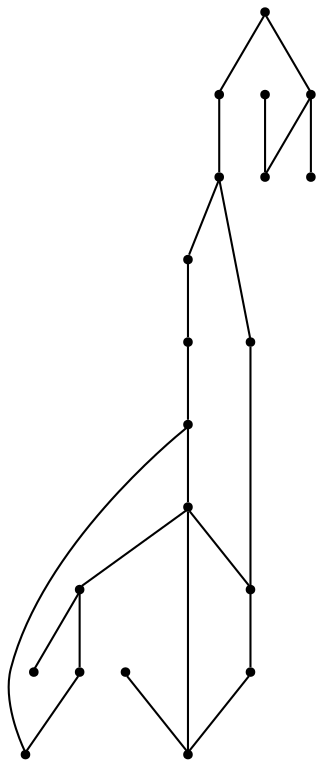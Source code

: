 graph {
  node [shape=point,comment="{\"directed\":false,\"doi\":\"10.1007/978-3-662-45803-7_36\",\"figure\":\"1 (1)\"}"]

  v0 [pos="971.3962018149242,2421.758579736464"]
  v1 [pos="933.5355017328293,2333.4374360379297"]
  v2 [pos="895.6748652748917,2320.818294146267"]
  v3 [pos="857.8142924411114,2396.5246215419065"]
  v4 [pos="794.714652617397,2320.818166923068"]
  v5 [pos="782.0930195252363,2270.3502505339525"]
  v6 [pos="971.3961381907668,2320.818294146267"]
  v7 [pos="982.0038122053118,2437.6879420444957"]
  v8 [pos="946.1571348249898,2295.584081505311"]
  v9 [pos="946.1571348249898,2446.9968635197897"]
  v10 [pos="971.3962018149242,2472.2308217143473"]
  v11 [pos="920.913932264826,2270.3501233107536"]
  v12 [pos="841.9195145726843,2466.1650740295163"]
  v13 [pos="794.714652617397,2434.3775944049275"]
  v14 [pos="819.9536559831739,2383.905606873443"]
  v15 [pos="807.3320865151707,2245.111966750627"]
  v16 [pos="744.2323830672987,2308.203223396974"]
  v17 [pos="794.714652617397,2396.5246215419065"]
  v18 [pos="744.2323830672987,2333.437181591532"]
  v19 [pos="744.2323830672987,2282.9651940600465"]

  v0 -- v1 [id="-1",pos="971.3962018149242,2421.758579736464 969.9979342053107,2418.6389555751894 969.7106189430614,2417.99798919542 968.9444449103964,2416.288745516035 966.4926880058687,2410.819165742004 961.5849750024262,2399.88433178271 950.4185536377954,2388.6034507219697 939.247996702935,2377.3266408035997 921.8187950310436,2365.708109372552 917.9618349866845,2356.4533849800573 914.1007393720959,2347.202731729933 923.8202201496559,2340.3199566607323 933.5355017328293,2333.4374360379297"]
  v18 -- v16 [id="-2",pos="744.2323830672987,2333.437181591532 744.2323830672987,2308.203223396974 744.2323830672987,2308.203223396974 744.2323830672987,2308.203223396974"]
  v13 -- v17 [id="-4",pos="794.714652617397,2434.3775944049275 794.714652617397,2396.5246215419065 794.714652617397,2396.5246215419065 794.714652617397,2396.5246215419065"]
  v17 -- v14 [id="-5",pos="794.714652617397,2396.5246215419065 819.9536559831739,2383.905606873443 819.9536559831739,2383.905606873443 819.9536559831739,2383.905606873443"]
  v17 -- v18 [id="-6",pos="794.714652617397,2396.5246215419065 744.2323830672987,2333.437181591532 744.2323830672987,2333.437181591532 744.2323830672987,2333.437181591532"]
  v4 -- v16 [id="-7",pos="794.714652617397,2320.818166923068 744.2323830672987,2308.203223396974 744.2323830672987,2308.203223396974 744.2323830672987,2308.203223396974"]
  v4 -- v2 [id="-9",pos="794.714652617397,2320.818166923068 804.2757092430879,2322.4313570871614 804.2757092430879,2322.4313570871614 804.2757092430879,2322.4313570871614 813.8409014390086,2324.0488728400233 832.9672138847776,2327.2795787569785 849.7918588132716,2327.2795787569785 866.620639311995,2327.2795787569785 881.1478159176007,2324.0488728400233 888.4113405962462,2322.4313570871614 890.6812119408721,2321.9271556463827 891.5324136951068,2321.738080106091 895.6748652748917,2320.818294146267"]
  v15 -- v5 [id="-10",pos="807.3320865151707,2245.111966750627 782.0930195252363,2270.3502505339525 782.0930195252363,2270.3502505339525 782.0930195252363,2270.3502505339525"]
  v3 -- v0 [id="-11",pos="857.8142924411114,2396.5246215419065 866.0285529034434,2404.795401712863 866.0285529034434,2404.795401712863 866.0285529034434,2404.795401712863 874.2386777955459,2413.0705074725875 890.6629995258229,2429.6207189920365 909.593285942713,2433.82722684579 928.5194367893736,2438.033480253145 949.9598870872636,2429.896029994805 960.6759766659792,2425.8271776424353 971.3962018149242,2421.7583252900663 960.6759766659792,2425.8271776424353 960.6759766659792,2425.8271776424353 971.3962018149242,2421.758579736464 971.3962018149242,2421.758579736464 971.3962018149242,2421.758579736464"]
  v9 -- v7 [id="-13",pos="946.1571348249898,2446.9968635197897 982.0038122053118,2437.6879420444957 982.0038122053118,2437.6879420444957 982.0038122053118,2437.6879420444957"]
  v8 -- v1 [id="-14",pos="946.1571348249898,2295.584081505311 933.5355017328293,2333.4374360379297 933.5355017328293,2333.4374360379297 933.5355017328293,2333.4374360379297"]
  v0 -- v4 [id="-15",pos="971.3962018149242,2421.758579736464 958.857979993085,2412.8702581572657 958.857979993085,2412.8702581572657 958.857979993085,2412.8702581572657 946.3239573656327,2403.986516613233 921.2559121107281,2386.2147079364004 892.4851317689465,2374.591850916584 863.7102158569355,2362.973319485536 831.2409632468213,2357.503739711505 814.3287714777764,2349.5706099108565 797.4165797087315,2341.6331545214402 796.065647975143,2331.2234979278696 794.714652617397,2320.818166923068"]
  v5 -- v4 [id="-19",pos="782.0930195252363,2270.3502505339525 787.4593990792105,2277.737083917833 792.8299142034141,2285.1284973368797 794.9314201215808,2293.54100415159 797.0329896639048,2301.953765412699 795.8738211406509,2311.383803373499 794.714652617397,2320.818166923068"]
  v14 -- v3 [id="-22",pos="819.9536559831739,2383.905606873443 857.8142924411114,2396.5246215419065 857.8142924411114,2396.5246215419065 857.8142924411114,2396.5246215419065"]
  v12 -- v9 [id="-24",pos="841.9195145726843,2466.1650740295163 946.1571348249898,2446.9968635197897 946.1571348249898,2446.9968635197897 946.1571348249898,2446.9968635197897"]
  v12 -- v13 [id="-26",pos="841.9195145726843,2466.1650740295163 794.714652617397,2434.3775944049275 794.714652617397,2434.3775944049275 794.714652617397,2434.3775944049275"]
  v6 -- v7 [id="-27",pos="971.3961381907668,2320.818294146267 982.0038122053118,2437.6879420444957 982.0038122053118,2437.6879420444957 982.0038122053118,2437.6879420444957"]
  v2 -- v11 [id="-28",pos="895.6748652748917,2320.818294146267 920.913932264826,2270.3501233107536 920.913932264826,2270.3501233107536 920.913932264826,2270.3501233107536"]
  v19 -- v5 [id="-31",pos="744.2323830672987,2282.9651940600465 782.0930195252363,2270.3502505339525 782.0930195252363,2270.3502505339525 782.0930195252363,2270.3502505339525"]
  v9 -- v10 [id="-32",pos="946.1571348249898,2446.9968635197897 971.3962018149242,2472.2308217143473 971.3962018149242,2472.2308217143473 971.3962018149242,2472.2308217143473"]
  v2 -- v8 [id="-34",pos="895.6748652748917,2320.818294146267 946.1571348249898,2295.584081505311 946.1571348249898,2295.584081505311 946.1571348249898,2295.584081505311"]
  v16 -- v19 [id="-36",pos="744.2323830672987,2308.203223396974 744.2323830672987,2282.9651940600465 744.2323830672987,2282.9651940600465 744.2323830672987,2282.9651940600465"]
}